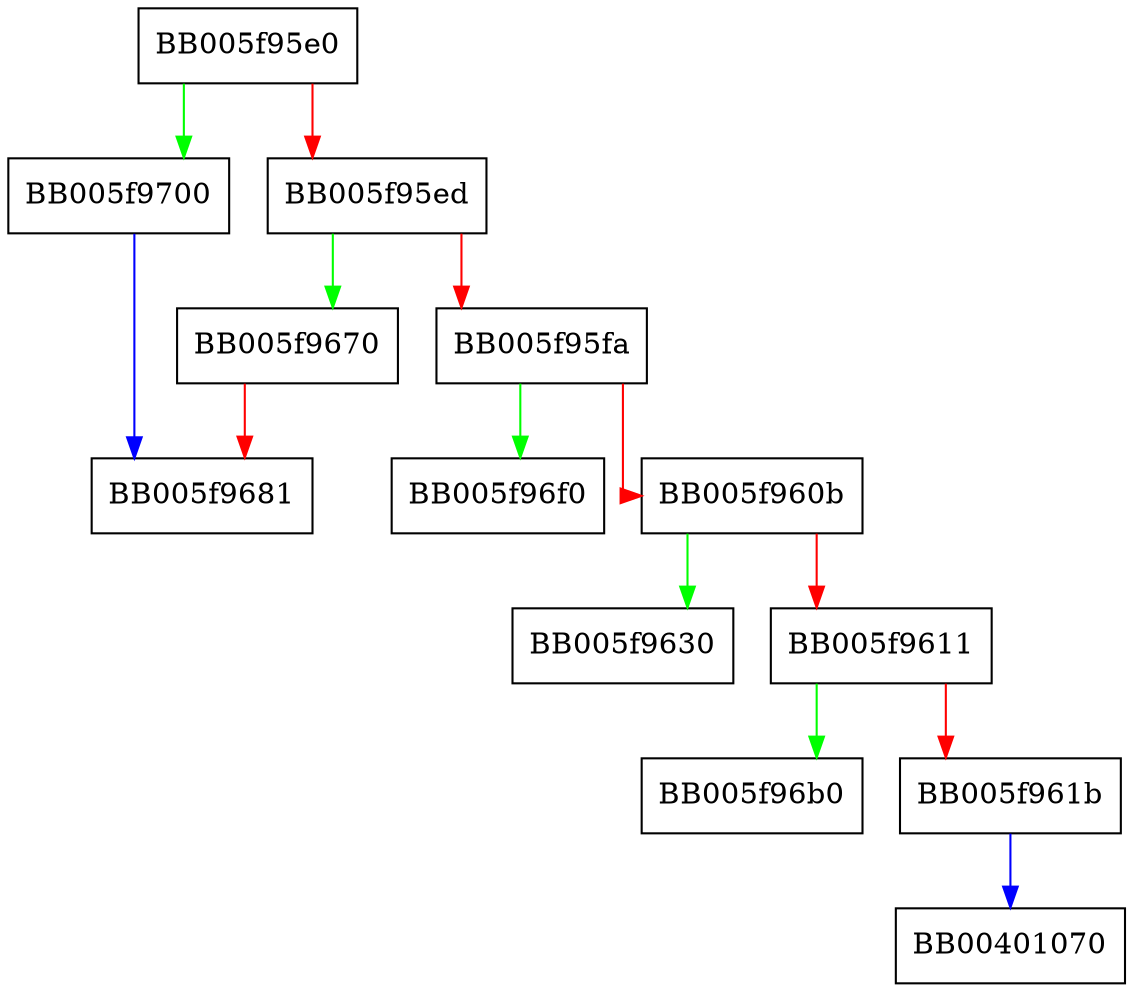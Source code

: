 digraph OSSL_PARAM_set_octet_string {
  node [shape="box"];
  graph [splines=ortho];
  BB005f95e0 -> BB005f9700 [color="green"];
  BB005f95e0 -> BB005f95ed [color="red"];
  BB005f95ed -> BB005f9670 [color="green"];
  BB005f95ed -> BB005f95fa [color="red"];
  BB005f95fa -> BB005f96f0 [color="green"];
  BB005f95fa -> BB005f960b [color="red"];
  BB005f960b -> BB005f9630 [color="green"];
  BB005f960b -> BB005f9611 [color="red"];
  BB005f9611 -> BB005f96b0 [color="green"];
  BB005f9611 -> BB005f961b [color="red"];
  BB005f961b -> BB00401070 [color="blue"];
  BB005f9670 -> BB005f9681 [color="red"];
  BB005f9700 -> BB005f9681 [color="blue"];
}